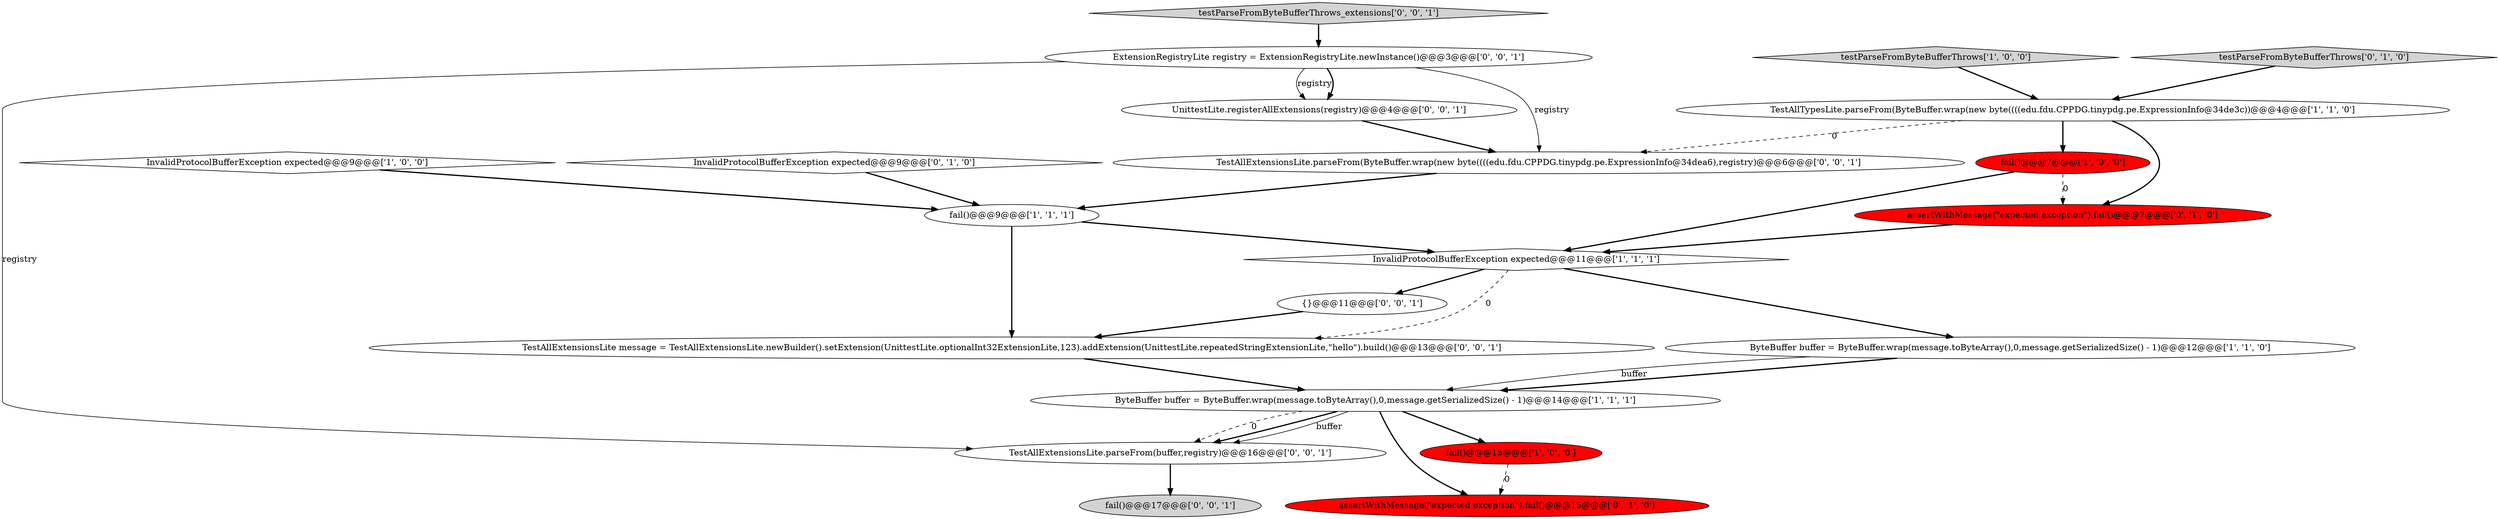 digraph {
14 [style = filled, label = "TestAllExtensionsLite.parseFrom(buffer,registry)@@@16@@@['0', '0', '1']", fillcolor = white, shape = ellipse image = "AAA0AAABBB3BBB"];
2 [style = filled, label = "fail()@@@15@@@['1', '0', '0']", fillcolor = red, shape = ellipse image = "AAA1AAABBB1BBB"];
8 [style = filled, label = "fail()@@@9@@@['1', '1', '1']", fillcolor = white, shape = ellipse image = "AAA0AAABBB1BBB"];
5 [style = filled, label = "InvalidProtocolBufferException expected@@@9@@@['1', '0', '0']", fillcolor = white, shape = diamond image = "AAA0AAABBB1BBB"];
17 [style = filled, label = "ExtensionRegistryLite registry = ExtensionRegistryLite.newInstance()@@@3@@@['0', '0', '1']", fillcolor = white, shape = ellipse image = "AAA0AAABBB3BBB"];
4 [style = filled, label = "ByteBuffer buffer = ByteBuffer.wrap(message.toByteArray(),0,message.getSerializedSize() - 1)@@@14@@@['1', '1', '1']", fillcolor = white, shape = ellipse image = "AAA0AAABBB1BBB"];
3 [style = filled, label = "ByteBuffer buffer = ByteBuffer.wrap(message.toByteArray(),0,message.getSerializedSize() - 1)@@@12@@@['1', '1', '0']", fillcolor = white, shape = ellipse image = "AAA0AAABBB1BBB"];
11 [style = filled, label = "assertWithMessage(\"expected exception\").fail()@@@15@@@['0', '1', '0']", fillcolor = red, shape = ellipse image = "AAA1AAABBB2BBB"];
10 [style = filled, label = "InvalidProtocolBufferException expected@@@9@@@['0', '1', '0']", fillcolor = white, shape = diamond image = "AAA0AAABBB2BBB"];
19 [style = filled, label = "testParseFromByteBufferThrows_extensions['0', '0', '1']", fillcolor = lightgray, shape = diamond image = "AAA0AAABBB3BBB"];
1 [style = filled, label = "fail()@@@7@@@['1', '0', '0']", fillcolor = red, shape = ellipse image = "AAA1AAABBB1BBB"];
6 [style = filled, label = "InvalidProtocolBufferException expected@@@11@@@['1', '1', '1']", fillcolor = white, shape = diamond image = "AAA0AAABBB1BBB"];
13 [style = filled, label = "{}@@@11@@@['0', '0', '1']", fillcolor = white, shape = ellipse image = "AAA0AAABBB3BBB"];
7 [style = filled, label = "testParseFromByteBufferThrows['1', '0', '0']", fillcolor = lightgray, shape = diamond image = "AAA0AAABBB1BBB"];
15 [style = filled, label = "TestAllExtensionsLite.parseFrom(ByteBuffer.wrap(new byte((((edu.fdu.CPPDG.tinypdg.pe.ExpressionInfo@34dea6),registry)@@@6@@@['0', '0', '1']", fillcolor = white, shape = ellipse image = "AAA0AAABBB3BBB"];
9 [style = filled, label = "testParseFromByteBufferThrows['0', '1', '0']", fillcolor = lightgray, shape = diamond image = "AAA0AAABBB2BBB"];
12 [style = filled, label = "assertWithMessage(\"expected exception\").fail()@@@7@@@['0', '1', '0']", fillcolor = red, shape = ellipse image = "AAA1AAABBB2BBB"];
16 [style = filled, label = "TestAllExtensionsLite message = TestAllExtensionsLite.newBuilder().setExtension(UnittestLite.optionalInt32ExtensionLite,123).addExtension(UnittestLite.repeatedStringExtensionLite,\"hello\").build()@@@13@@@['0', '0', '1']", fillcolor = white, shape = ellipse image = "AAA0AAABBB3BBB"];
18 [style = filled, label = "fail()@@@17@@@['0', '0', '1']", fillcolor = lightgray, shape = ellipse image = "AAA0AAABBB3BBB"];
0 [style = filled, label = "TestAllTypesLite.parseFrom(ByteBuffer.wrap(new byte((((edu.fdu.CPPDG.tinypdg.pe.ExpressionInfo@34de3c))@@@4@@@['1', '1', '0']", fillcolor = white, shape = ellipse image = "AAA0AAABBB1BBB"];
20 [style = filled, label = "UnittestLite.registerAllExtensions(registry)@@@4@@@['0', '0', '1']", fillcolor = white, shape = ellipse image = "AAA0AAABBB3BBB"];
6->3 [style = bold, label=""];
5->8 [style = bold, label=""];
8->16 [style = bold, label=""];
4->14 [style = bold, label=""];
9->0 [style = bold, label=""];
0->12 [style = bold, label=""];
0->15 [style = dashed, label="0"];
8->6 [style = bold, label=""];
7->0 [style = bold, label=""];
4->2 [style = bold, label=""];
19->17 [style = bold, label=""];
4->14 [style = solid, label="buffer"];
12->6 [style = bold, label=""];
3->4 [style = bold, label=""];
13->16 [style = bold, label=""];
3->4 [style = solid, label="buffer"];
1->12 [style = dashed, label="0"];
6->16 [style = dashed, label="0"];
1->6 [style = bold, label=""];
10->8 [style = bold, label=""];
0->1 [style = bold, label=""];
6->13 [style = bold, label=""];
17->15 [style = solid, label="registry"];
17->14 [style = solid, label="registry"];
2->11 [style = dashed, label="0"];
14->18 [style = bold, label=""];
4->14 [style = dashed, label="0"];
16->4 [style = bold, label=""];
4->11 [style = bold, label=""];
20->15 [style = bold, label=""];
17->20 [style = solid, label="registry"];
15->8 [style = bold, label=""];
17->20 [style = bold, label=""];
}
